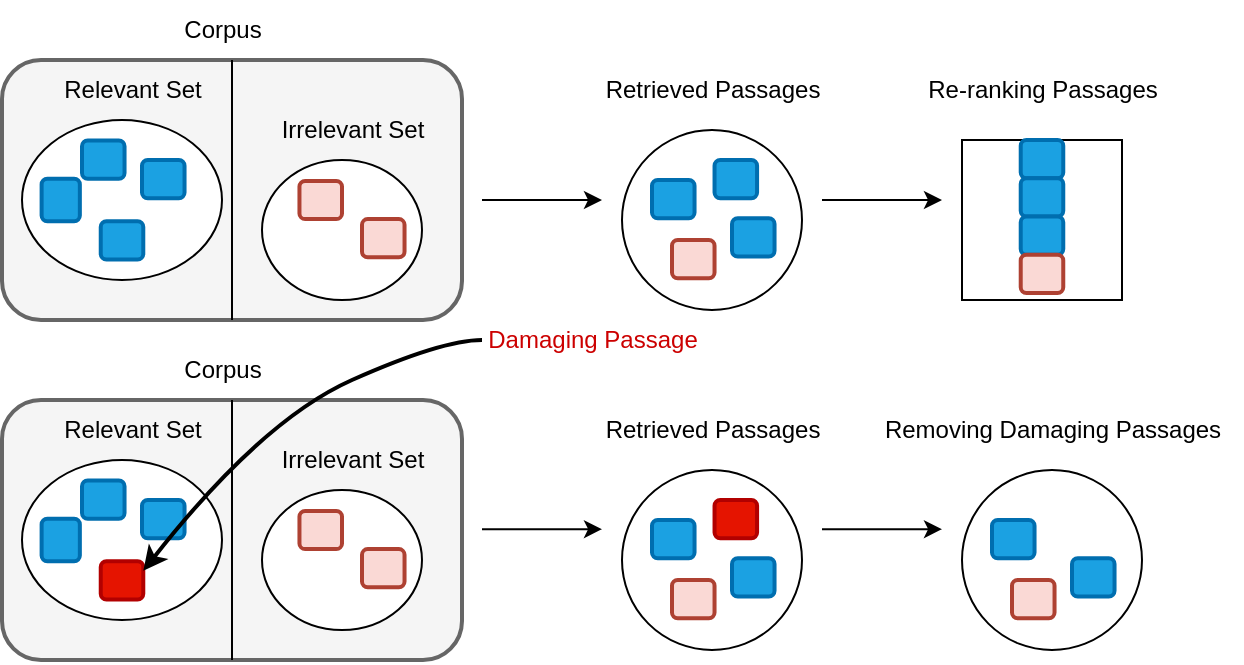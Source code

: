 <mxfile version="20.8.5" type="github">
  <diagram name="Page-1" id="c7558073-3199-34d8-9f00-42111426c3f3">
    <mxGraphModel dx="734" dy="780" grid="1" gridSize="10" guides="1" tooltips="1" connect="1" arrows="1" fold="1" page="1" pageScale="1" pageWidth="640" pageHeight="360" background="#ffffff" math="1" shadow="0">
      <root>
        <mxCell id="0" />
        <mxCell id="1" parent="0" />
        <mxCell id="MH4xG3TaYEz_sSmX0UcA-96" value="" style="group" parent="1" vertex="1" connectable="0">
          <mxGeometry x="20" y="-350" width="620" height="330" as="geometry" />
        </mxCell>
        <mxCell id="MH4xG3TaYEz_sSmX0UcA-1" value="Corpus" style="text;html=1;align=center;verticalAlign=middle;resizable=0;points=[];autosize=1;strokeColor=none;fillColor=none;" parent="MH4xG3TaYEz_sSmX0UcA-96" vertex="1">
          <mxGeometry x="80" width="60" height="30" as="geometry" />
        </mxCell>
        <mxCell id="MH4xG3TaYEz_sSmX0UcA-13" value="Corpus" style="text;html=1;align=center;verticalAlign=middle;resizable=0;points=[];autosize=1;strokeColor=none;fillColor=none;" parent="MH4xG3TaYEz_sSmX0UcA-96" vertex="1">
          <mxGeometry x="80" y="170" width="60" height="30" as="geometry" />
        </mxCell>
        <mxCell id="MH4xG3TaYEz_sSmX0UcA-17" value="" style="group" parent="MH4xG3TaYEz_sSmX0UcA-96" vertex="1" connectable="0">
          <mxGeometry y="30" width="230" height="130" as="geometry" />
        </mxCell>
        <mxCell id="U3BUplj-x7eQxfh4RS7O-116" value="" style="rounded=1;whiteSpace=wrap;html=1;strokeWidth=2;fontFamily=Times New Roman;fontSize=15;fillColor=#f5f5f5;fontColor=#333333;strokeColor=#666666;" parent="MH4xG3TaYEz_sSmX0UcA-17" vertex="1">
          <mxGeometry width="230" height="130" as="geometry" />
        </mxCell>
        <mxCell id="MH4xG3TaYEz_sSmX0UcA-16" value="" style="endArrow=none;html=1;rounded=0;entryX=0.5;entryY=0;entryDx=0;entryDy=0;exitX=0.5;exitY=1;exitDx=0;exitDy=0;" parent="MH4xG3TaYEz_sSmX0UcA-17" source="U3BUplj-x7eQxfh4RS7O-116" target="U3BUplj-x7eQxfh4RS7O-116" edge="1">
          <mxGeometry width="50" height="50" relative="1" as="geometry">
            <mxPoint x="85" y="90" as="sourcePoint" />
            <mxPoint x="135" y="40" as="targetPoint" />
          </mxGeometry>
        </mxCell>
        <mxCell id="MH4xG3TaYEz_sSmX0UcA-21" value="Relevant Set" style="text;html=1;align=center;verticalAlign=middle;resizable=0;points=[];autosize=1;strokeColor=none;fillColor=none;" parent="MH4xG3TaYEz_sSmX0UcA-17" vertex="1">
          <mxGeometry x="20" width="90" height="30" as="geometry" />
        </mxCell>
        <mxCell id="MH4xG3TaYEz_sSmX0UcA-34" value="" style="group" parent="MH4xG3TaYEz_sSmX0UcA-17" vertex="1" connectable="0">
          <mxGeometry x="10" y="30" width="100" height="80" as="geometry" />
        </mxCell>
        <mxCell id="MH4xG3TaYEz_sSmX0UcA-22" value="" style="ellipse;whiteSpace=wrap;html=1;" parent="MH4xG3TaYEz_sSmX0UcA-34" vertex="1">
          <mxGeometry width="100" height="80" as="geometry" />
        </mxCell>
        <mxCell id="MH4xG3TaYEz_sSmX0UcA-30" value="" style="rounded=1;whiteSpace=wrap;html=1;strokeWidth=2;fontFamily=Times New Roman;fontSize=15;fillColor=#1ba1e2;strokeColor=#006EAF;fontColor=#ffffff;" parent="MH4xG3TaYEz_sSmX0UcA-34" vertex="1">
          <mxGeometry x="30" y="10.25" width="21.27" height="19.12" as="geometry" />
        </mxCell>
        <mxCell id="MH4xG3TaYEz_sSmX0UcA-31" value="" style="rounded=1;whiteSpace=wrap;html=1;strokeWidth=2;fontFamily=Times New Roman;fontSize=15;fillColor=#1ba1e2;strokeColor=#006EAF;fontColor=#ffffff;" parent="MH4xG3TaYEz_sSmX0UcA-34" vertex="1">
          <mxGeometry x="60" y="20" width="21.27" height="19.12" as="geometry" />
        </mxCell>
        <mxCell id="MH4xG3TaYEz_sSmX0UcA-32" value="" style="rounded=1;whiteSpace=wrap;html=1;strokeWidth=2;fontFamily=Times New Roman;fontSize=15;fillColor=#1ba1e2;strokeColor=#006EAF;fontColor=#ffffff;direction=south;" parent="MH4xG3TaYEz_sSmX0UcA-34" vertex="1">
          <mxGeometry x="9.805" y="29.365" width="19.12" height="21.27" as="geometry" />
        </mxCell>
        <mxCell id="MH4xG3TaYEz_sSmX0UcA-33" value="" style="rounded=1;whiteSpace=wrap;html=1;strokeWidth=2;fontFamily=Times New Roman;fontSize=15;fillColor=#1ba1e2;strokeColor=#006EAF;fontColor=#ffffff;" parent="MH4xG3TaYEz_sSmX0UcA-34" vertex="1">
          <mxGeometry x="39.37" y="50.64" width="21.27" height="19.12" as="geometry" />
        </mxCell>
        <mxCell id="MH4xG3TaYEz_sSmX0UcA-43" value="" style="group" parent="MH4xG3TaYEz_sSmX0UcA-17" vertex="1" connectable="0">
          <mxGeometry x="130" y="20" width="90" height="100" as="geometry" />
        </mxCell>
        <mxCell id="MH4xG3TaYEz_sSmX0UcA-25" value="Irrelevant Set" style="text;html=1;align=center;verticalAlign=middle;resizable=0;points=[];autosize=1;strokeColor=none;fillColor=none;" parent="MH4xG3TaYEz_sSmX0UcA-43" vertex="1">
          <mxGeometry width="90" height="30" as="geometry" />
        </mxCell>
        <mxCell id="MH4xG3TaYEz_sSmX0UcA-26" value="" style="ellipse;whiteSpace=wrap;html=1;" parent="MH4xG3TaYEz_sSmX0UcA-43" vertex="1">
          <mxGeometry y="30" width="80" height="70" as="geometry" />
        </mxCell>
        <mxCell id="U3BUplj-x7eQxfh4RS7O-121" value="" style="rounded=1;whiteSpace=wrap;html=1;strokeWidth=2;fontFamily=Times New Roman;fontSize=15;fillColor=#fad9d5;strokeColor=#ae4132;fontColor=#000000;" parent="MH4xG3TaYEz_sSmX0UcA-43" vertex="1">
          <mxGeometry x="50" y="59.56" width="21.27" height="19.12" as="geometry" />
        </mxCell>
        <mxCell id="MH4xG3TaYEz_sSmX0UcA-29" value="" style="rounded=1;whiteSpace=wrap;html=1;strokeWidth=2;fontFamily=Times New Roman;fontSize=15;fillColor=#fad9d5;strokeColor=#ae4132;fontColor=#000000;" parent="MH4xG3TaYEz_sSmX0UcA-43" vertex="1">
          <mxGeometry x="18.73" y="40.44" width="21.27" height="19.12" as="geometry" />
        </mxCell>
        <mxCell id="MH4xG3TaYEz_sSmX0UcA-18" value="" style="group" parent="MH4xG3TaYEz_sSmX0UcA-96" vertex="1" connectable="0">
          <mxGeometry y="200" width="230" height="130" as="geometry" />
        </mxCell>
        <mxCell id="MH4xG3TaYEz_sSmX0UcA-19" value="" style="rounded=1;whiteSpace=wrap;html=1;strokeWidth=2;fontFamily=Times New Roman;fontSize=15;fillColor=#f5f5f5;fontColor=#333333;strokeColor=#666666;" parent="MH4xG3TaYEz_sSmX0UcA-18" vertex="1">
          <mxGeometry width="230" height="130" as="geometry" />
        </mxCell>
        <mxCell id="MH4xG3TaYEz_sSmX0UcA-20" value="" style="endArrow=none;html=1;rounded=0;entryX=0.5;entryY=0;entryDx=0;entryDy=0;exitX=0.5;exitY=1;exitDx=0;exitDy=0;" parent="MH4xG3TaYEz_sSmX0UcA-18" source="MH4xG3TaYEz_sSmX0UcA-19" target="MH4xG3TaYEz_sSmX0UcA-19" edge="1">
          <mxGeometry width="50" height="50" relative="1" as="geometry">
            <mxPoint x="85" y="90" as="sourcePoint" />
            <mxPoint x="135" y="40" as="targetPoint" />
          </mxGeometry>
        </mxCell>
        <mxCell id="MH4xG3TaYEz_sSmX0UcA-23" value="Relevant Set" style="text;html=1;align=center;verticalAlign=middle;resizable=0;points=[];autosize=1;strokeColor=none;fillColor=none;" parent="MH4xG3TaYEz_sSmX0UcA-18" vertex="1">
          <mxGeometry x="20" width="90" height="30" as="geometry" />
        </mxCell>
        <mxCell id="MH4xG3TaYEz_sSmX0UcA-35" value="" style="group" parent="MH4xG3TaYEz_sSmX0UcA-18" vertex="1" connectable="0">
          <mxGeometry x="10" y="30" width="100" height="80" as="geometry" />
        </mxCell>
        <mxCell id="MH4xG3TaYEz_sSmX0UcA-36" value="" style="ellipse;whiteSpace=wrap;html=1;" parent="MH4xG3TaYEz_sSmX0UcA-35" vertex="1">
          <mxGeometry width="100" height="80" as="geometry" />
        </mxCell>
        <mxCell id="MH4xG3TaYEz_sSmX0UcA-37" value="" style="rounded=1;whiteSpace=wrap;html=1;strokeWidth=2;fontFamily=Times New Roman;fontSize=15;fillColor=#1ba1e2;strokeColor=#006EAF;fontColor=#ffffff;" parent="MH4xG3TaYEz_sSmX0UcA-35" vertex="1">
          <mxGeometry x="30" y="10.25" width="21.27" height="19.12" as="geometry" />
        </mxCell>
        <mxCell id="MH4xG3TaYEz_sSmX0UcA-38" value="" style="rounded=1;whiteSpace=wrap;html=1;strokeWidth=2;fontFamily=Times New Roman;fontSize=15;fillColor=#1ba1e2;strokeColor=#006EAF;fontColor=#ffffff;" parent="MH4xG3TaYEz_sSmX0UcA-35" vertex="1">
          <mxGeometry x="60" y="20" width="21.27" height="19.12" as="geometry" />
        </mxCell>
        <mxCell id="MH4xG3TaYEz_sSmX0UcA-39" value="" style="rounded=1;whiteSpace=wrap;html=1;strokeWidth=2;fontFamily=Times New Roman;fontSize=15;fillColor=#1ba1e2;strokeColor=#006EAF;fontColor=#ffffff;direction=south;" parent="MH4xG3TaYEz_sSmX0UcA-35" vertex="1">
          <mxGeometry x="9.805" y="29.365" width="19.12" height="21.27" as="geometry" />
        </mxCell>
        <mxCell id="MH4xG3TaYEz_sSmX0UcA-40" value="" style="rounded=1;whiteSpace=wrap;html=1;strokeWidth=2;fontFamily=Times New Roman;fontSize=15;fillColor=#e51400;strokeColor=#B20000;fontColor=#ffffff;" parent="MH4xG3TaYEz_sSmX0UcA-35" vertex="1">
          <mxGeometry x="39.37" y="50.64" width="21.27" height="19.12" as="geometry" />
        </mxCell>
        <mxCell id="MH4xG3TaYEz_sSmX0UcA-44" value="" style="group" parent="MH4xG3TaYEz_sSmX0UcA-18" vertex="1" connectable="0">
          <mxGeometry x="130" y="15" width="90" height="100" as="geometry" />
        </mxCell>
        <mxCell id="MH4xG3TaYEz_sSmX0UcA-45" value="Irrelevant Set" style="text;html=1;align=center;verticalAlign=middle;resizable=0;points=[];autosize=1;strokeColor=none;fillColor=none;" parent="MH4xG3TaYEz_sSmX0UcA-44" vertex="1">
          <mxGeometry width="90" height="30" as="geometry" />
        </mxCell>
        <mxCell id="MH4xG3TaYEz_sSmX0UcA-46" value="" style="ellipse;whiteSpace=wrap;html=1;" parent="MH4xG3TaYEz_sSmX0UcA-44" vertex="1">
          <mxGeometry y="30" width="80" height="70" as="geometry" />
        </mxCell>
        <mxCell id="MH4xG3TaYEz_sSmX0UcA-47" value="" style="rounded=1;whiteSpace=wrap;html=1;strokeWidth=2;fontFamily=Times New Roman;fontSize=15;fillColor=#fad9d5;strokeColor=#ae4132;fontColor=#000000;" parent="MH4xG3TaYEz_sSmX0UcA-44" vertex="1">
          <mxGeometry x="50" y="59.56" width="21.27" height="19.12" as="geometry" />
        </mxCell>
        <mxCell id="MH4xG3TaYEz_sSmX0UcA-48" value="" style="rounded=1;whiteSpace=wrap;html=1;strokeWidth=2;fontFamily=Times New Roman;fontSize=15;fillColor=#fad9d5;strokeColor=#ae4132;fontColor=#000000;" parent="MH4xG3TaYEz_sSmX0UcA-44" vertex="1">
          <mxGeometry x="18.73" y="40.44" width="21.27" height="19.12" as="geometry" />
        </mxCell>
        <mxCell id="MH4xG3TaYEz_sSmX0UcA-50" value="" style="endArrow=classic;html=1;rounded=0;" parent="MH4xG3TaYEz_sSmX0UcA-96" edge="1">
          <mxGeometry width="50" height="50" relative="1" as="geometry">
            <mxPoint x="240" y="100" as="sourcePoint" />
            <mxPoint x="300" y="100" as="targetPoint" />
          </mxGeometry>
        </mxCell>
        <mxCell id="MH4xG3TaYEz_sSmX0UcA-62" value="" style="whiteSpace=wrap;html=1;aspect=fixed;" parent="MH4xG3TaYEz_sSmX0UcA-96" vertex="1">
          <mxGeometry x="480" y="70" width="80" height="80" as="geometry" />
        </mxCell>
        <mxCell id="MH4xG3TaYEz_sSmX0UcA-63" value="" style="group" parent="MH4xG3TaYEz_sSmX0UcA-96" vertex="1" connectable="0">
          <mxGeometry x="290" y="30" width="130" height="125" as="geometry" />
        </mxCell>
        <mxCell id="MH4xG3TaYEz_sSmX0UcA-56" value="" style="ellipse;whiteSpace=wrap;html=1;aspect=fixed;" parent="MH4xG3TaYEz_sSmX0UcA-63" vertex="1">
          <mxGeometry x="20" y="35" width="90" height="90" as="geometry" />
        </mxCell>
        <mxCell id="MH4xG3TaYEz_sSmX0UcA-57" value="Retrieved Passages" style="text;html=1;align=center;verticalAlign=middle;resizable=0;points=[];autosize=1;strokeColor=none;fillColor=none;" parent="MH4xG3TaYEz_sSmX0UcA-63" vertex="1">
          <mxGeometry width="130" height="30" as="geometry" />
        </mxCell>
        <mxCell id="MH4xG3TaYEz_sSmX0UcA-58" value="" style="rounded=1;whiteSpace=wrap;html=1;strokeWidth=2;fontFamily=Times New Roman;fontSize=15;fillColor=#fad9d5;strokeColor=#ae4132;fontColor=#000000;" parent="MH4xG3TaYEz_sSmX0UcA-63" vertex="1">
          <mxGeometry x="45" y="90" width="21.27" height="19.12" as="geometry" />
        </mxCell>
        <mxCell id="MH4xG3TaYEz_sSmX0UcA-59" value="" style="rounded=1;whiteSpace=wrap;html=1;strokeWidth=2;fontFamily=Times New Roman;fontSize=15;fillColor=#1ba1e2;strokeColor=#006EAF;fontColor=#ffffff;" parent="MH4xG3TaYEz_sSmX0UcA-63" vertex="1">
          <mxGeometry x="35" y="60" width="21.27" height="19.12" as="geometry" />
        </mxCell>
        <mxCell id="MH4xG3TaYEz_sSmX0UcA-60" value="" style="rounded=1;whiteSpace=wrap;html=1;strokeWidth=2;fontFamily=Times New Roman;fontSize=15;fillColor=#1ba1e2;strokeColor=#006EAF;fontColor=#ffffff;" parent="MH4xG3TaYEz_sSmX0UcA-63" vertex="1">
          <mxGeometry x="66.27" y="50" width="21.27" height="19.12" as="geometry" />
        </mxCell>
        <mxCell id="MH4xG3TaYEz_sSmX0UcA-61" value="" style="rounded=1;whiteSpace=wrap;html=1;strokeWidth=2;fontFamily=Times New Roman;fontSize=15;fillColor=#1ba1e2;strokeColor=#006EAF;fontColor=#ffffff;" parent="MH4xG3TaYEz_sSmX0UcA-63" vertex="1">
          <mxGeometry x="75" y="79.12" width="21.27" height="19.12" as="geometry" />
        </mxCell>
        <mxCell id="MH4xG3TaYEz_sSmX0UcA-64" value="" style="endArrow=classic;html=1;rounded=0;" parent="MH4xG3TaYEz_sSmX0UcA-96" edge="1">
          <mxGeometry width="50" height="50" relative="1" as="geometry">
            <mxPoint x="410" y="100" as="sourcePoint" />
            <mxPoint x="470" y="100" as="targetPoint" />
          </mxGeometry>
        </mxCell>
        <mxCell id="MH4xG3TaYEz_sSmX0UcA-65" value="Re-ranking Passages" style="text;html=1;align=center;verticalAlign=middle;resizable=0;points=[];autosize=1;strokeColor=none;fillColor=none;" parent="MH4xG3TaYEz_sSmX0UcA-96" vertex="1">
          <mxGeometry x="450" y="30" width="140" height="30" as="geometry" />
        </mxCell>
        <mxCell id="MH4xG3TaYEz_sSmX0UcA-66" value="" style="rounded=1;whiteSpace=wrap;html=1;strokeWidth=2;fontFamily=Times New Roman;fontSize=15;fillColor=#1ba1e2;strokeColor=#006EAF;fontColor=#ffffff;" parent="MH4xG3TaYEz_sSmX0UcA-96" vertex="1">
          <mxGeometry x="509.36" y="70" width="21.27" height="19.12" as="geometry" />
        </mxCell>
        <mxCell id="MH4xG3TaYEz_sSmX0UcA-67" value="" style="rounded=1;whiteSpace=wrap;html=1;strokeWidth=2;fontFamily=Times New Roman;fontSize=15;fillColor=#1ba1e2;strokeColor=#006EAF;fontColor=#ffffff;" parent="MH4xG3TaYEz_sSmX0UcA-96" vertex="1">
          <mxGeometry x="509.36" y="89.12" width="21.27" height="19.12" as="geometry" />
        </mxCell>
        <mxCell id="MH4xG3TaYEz_sSmX0UcA-68" value="" style="rounded=1;whiteSpace=wrap;html=1;strokeWidth=2;fontFamily=Times New Roman;fontSize=15;fillColor=#1ba1e2;strokeColor=#006EAF;fontColor=#ffffff;" parent="MH4xG3TaYEz_sSmX0UcA-96" vertex="1">
          <mxGeometry x="509.36" y="108.24" width="21.27" height="19.12" as="geometry" />
        </mxCell>
        <mxCell id="MH4xG3TaYEz_sSmX0UcA-69" value="" style="rounded=1;whiteSpace=wrap;html=1;strokeWidth=2;fontFamily=Times New Roman;fontSize=15;fillColor=#fad9d5;strokeColor=#ae4132;fontColor=#000000;" parent="MH4xG3TaYEz_sSmX0UcA-96" vertex="1">
          <mxGeometry x="509.36" y="127.36" width="21.27" height="19.12" as="geometry" />
        </mxCell>
        <mxCell id="MH4xG3TaYEz_sSmX0UcA-70" value="" style="endArrow=classic;html=1;rounded=0;" parent="MH4xG3TaYEz_sSmX0UcA-96" edge="1">
          <mxGeometry width="50" height="50" relative="1" as="geometry">
            <mxPoint x="240" y="264.58" as="sourcePoint" />
            <mxPoint x="300" y="264.58" as="targetPoint" />
          </mxGeometry>
        </mxCell>
        <mxCell id="MH4xG3TaYEz_sSmX0UcA-80" value="" style="group" parent="MH4xG3TaYEz_sSmX0UcA-96" vertex="1" connectable="0">
          <mxGeometry x="290" y="200" width="130" height="125" as="geometry" />
        </mxCell>
        <mxCell id="MH4xG3TaYEz_sSmX0UcA-81" value="" style="ellipse;whiteSpace=wrap;html=1;aspect=fixed;" parent="MH4xG3TaYEz_sSmX0UcA-80" vertex="1">
          <mxGeometry x="20" y="35" width="90" height="90" as="geometry" />
        </mxCell>
        <mxCell id="MH4xG3TaYEz_sSmX0UcA-82" value="Retrieved Passages" style="text;html=1;align=center;verticalAlign=middle;resizable=0;points=[];autosize=1;strokeColor=none;fillColor=none;" parent="MH4xG3TaYEz_sSmX0UcA-80" vertex="1">
          <mxGeometry width="130" height="30" as="geometry" />
        </mxCell>
        <mxCell id="MH4xG3TaYEz_sSmX0UcA-83" value="" style="rounded=1;whiteSpace=wrap;html=1;strokeWidth=2;fontFamily=Times New Roman;fontSize=15;fillColor=#fad9d5;strokeColor=#ae4132;fontColor=#000000;" parent="MH4xG3TaYEz_sSmX0UcA-80" vertex="1">
          <mxGeometry x="45" y="90" width="21.27" height="19.12" as="geometry" />
        </mxCell>
        <mxCell id="MH4xG3TaYEz_sSmX0UcA-84" value="" style="rounded=1;whiteSpace=wrap;html=1;strokeWidth=2;fontFamily=Times New Roman;fontSize=15;fillColor=#1ba1e2;strokeColor=#006EAF;fontColor=#ffffff;" parent="MH4xG3TaYEz_sSmX0UcA-80" vertex="1">
          <mxGeometry x="35" y="60" width="21.27" height="19.12" as="geometry" />
        </mxCell>
        <mxCell id="MH4xG3TaYEz_sSmX0UcA-85" value="" style="rounded=1;whiteSpace=wrap;html=1;strokeWidth=2;fontFamily=Times New Roman;fontSize=15;fillColor=#e51400;strokeColor=#B20000;fontColor=#ffffff;" parent="MH4xG3TaYEz_sSmX0UcA-80" vertex="1">
          <mxGeometry x="66.27" y="50" width="21.27" height="19.12" as="geometry" />
        </mxCell>
        <mxCell id="MH4xG3TaYEz_sSmX0UcA-86" value="" style="rounded=1;whiteSpace=wrap;html=1;strokeWidth=2;fontFamily=Times New Roman;fontSize=15;fillColor=#1ba1e2;strokeColor=#006EAF;fontColor=#ffffff;" parent="MH4xG3TaYEz_sSmX0UcA-80" vertex="1">
          <mxGeometry x="75" y="79.12" width="21.27" height="19.12" as="geometry" />
        </mxCell>
        <mxCell id="MH4xG3TaYEz_sSmX0UcA-87" value="" style="endArrow=classic;html=1;rounded=0;" parent="MH4xG3TaYEz_sSmX0UcA-96" edge="1">
          <mxGeometry width="50" height="50" relative="1" as="geometry">
            <mxPoint x="410" y="264.58" as="sourcePoint" />
            <mxPoint x="470" y="264.58" as="targetPoint" />
          </mxGeometry>
        </mxCell>
        <mxCell id="MH4xG3TaYEz_sSmX0UcA-88" value="" style="group" parent="MH4xG3TaYEz_sSmX0UcA-96" vertex="1" connectable="0">
          <mxGeometry x="460" y="200" width="160" height="125" as="geometry" />
        </mxCell>
        <mxCell id="MH4xG3TaYEz_sSmX0UcA-89" value="" style="ellipse;whiteSpace=wrap;html=1;aspect=fixed;" parent="MH4xG3TaYEz_sSmX0UcA-88" vertex="1">
          <mxGeometry x="20" y="35" width="90" height="90" as="geometry" />
        </mxCell>
        <mxCell id="MH4xG3TaYEz_sSmX0UcA-90" value="Removing Damaging Passages" style="text;html=1;align=center;verticalAlign=middle;resizable=0;points=[];autosize=1;strokeColor=none;fillColor=none;" parent="MH4xG3TaYEz_sSmX0UcA-88" vertex="1">
          <mxGeometry x="-30" width="190" height="30" as="geometry" />
        </mxCell>
        <mxCell id="MH4xG3TaYEz_sSmX0UcA-91" value="" style="rounded=1;whiteSpace=wrap;html=1;strokeWidth=2;fontFamily=Times New Roman;fontSize=15;fillColor=#fad9d5;strokeColor=#ae4132;fontColor=#000000;" parent="MH4xG3TaYEz_sSmX0UcA-88" vertex="1">
          <mxGeometry x="45" y="90" width="21.27" height="19.12" as="geometry" />
        </mxCell>
        <mxCell id="MH4xG3TaYEz_sSmX0UcA-92" value="" style="rounded=1;whiteSpace=wrap;html=1;strokeWidth=2;fontFamily=Times New Roman;fontSize=15;fillColor=#1ba1e2;strokeColor=#006EAF;fontColor=#ffffff;" parent="MH4xG3TaYEz_sSmX0UcA-88" vertex="1">
          <mxGeometry x="35" y="60" width="21.27" height="19.12" as="geometry" />
        </mxCell>
        <mxCell id="MH4xG3TaYEz_sSmX0UcA-94" value="" style="rounded=1;whiteSpace=wrap;html=1;strokeWidth=2;fontFamily=Times New Roman;fontSize=15;fillColor=#1ba1e2;strokeColor=#006EAF;fontColor=#ffffff;" parent="MH4xG3TaYEz_sSmX0UcA-88" vertex="1">
          <mxGeometry x="75" y="79.12" width="21.27" height="19.12" as="geometry" />
        </mxCell>
        <mxCell id="PrsN6e0wi4Krew4d9L8A-3" value="" style="curved=1;endArrow=classic;html=1;rounded=0;entryX=1;entryY=0.25;entryDx=0;entryDy=0;strokeWidth=2;" edge="1" parent="MH4xG3TaYEz_sSmX0UcA-96" target="MH4xG3TaYEz_sSmX0UcA-40">
          <mxGeometry width="50" height="50" relative="1" as="geometry">
            <mxPoint x="240" y="170" as="sourcePoint" />
            <mxPoint x="200" y="190" as="targetPoint" />
            <Array as="points">
              <mxPoint x="220" y="170" />
              <mxPoint x="130" y="210" />
            </Array>
          </mxGeometry>
        </mxCell>
        <mxCell id="PrsN6e0wi4Krew4d9L8A-6" value="&lt;font color=&quot;#cc0000&quot;&gt;Damaging Passage&lt;/font&gt;" style="text;html=1;align=center;verticalAlign=middle;resizable=0;points=[];autosize=1;strokeColor=none;fillColor=none;" vertex="1" parent="MH4xG3TaYEz_sSmX0UcA-96">
          <mxGeometry x="230" y="155" width="130" height="30" as="geometry" />
        </mxCell>
      </root>
    </mxGraphModel>
  </diagram>
</mxfile>
